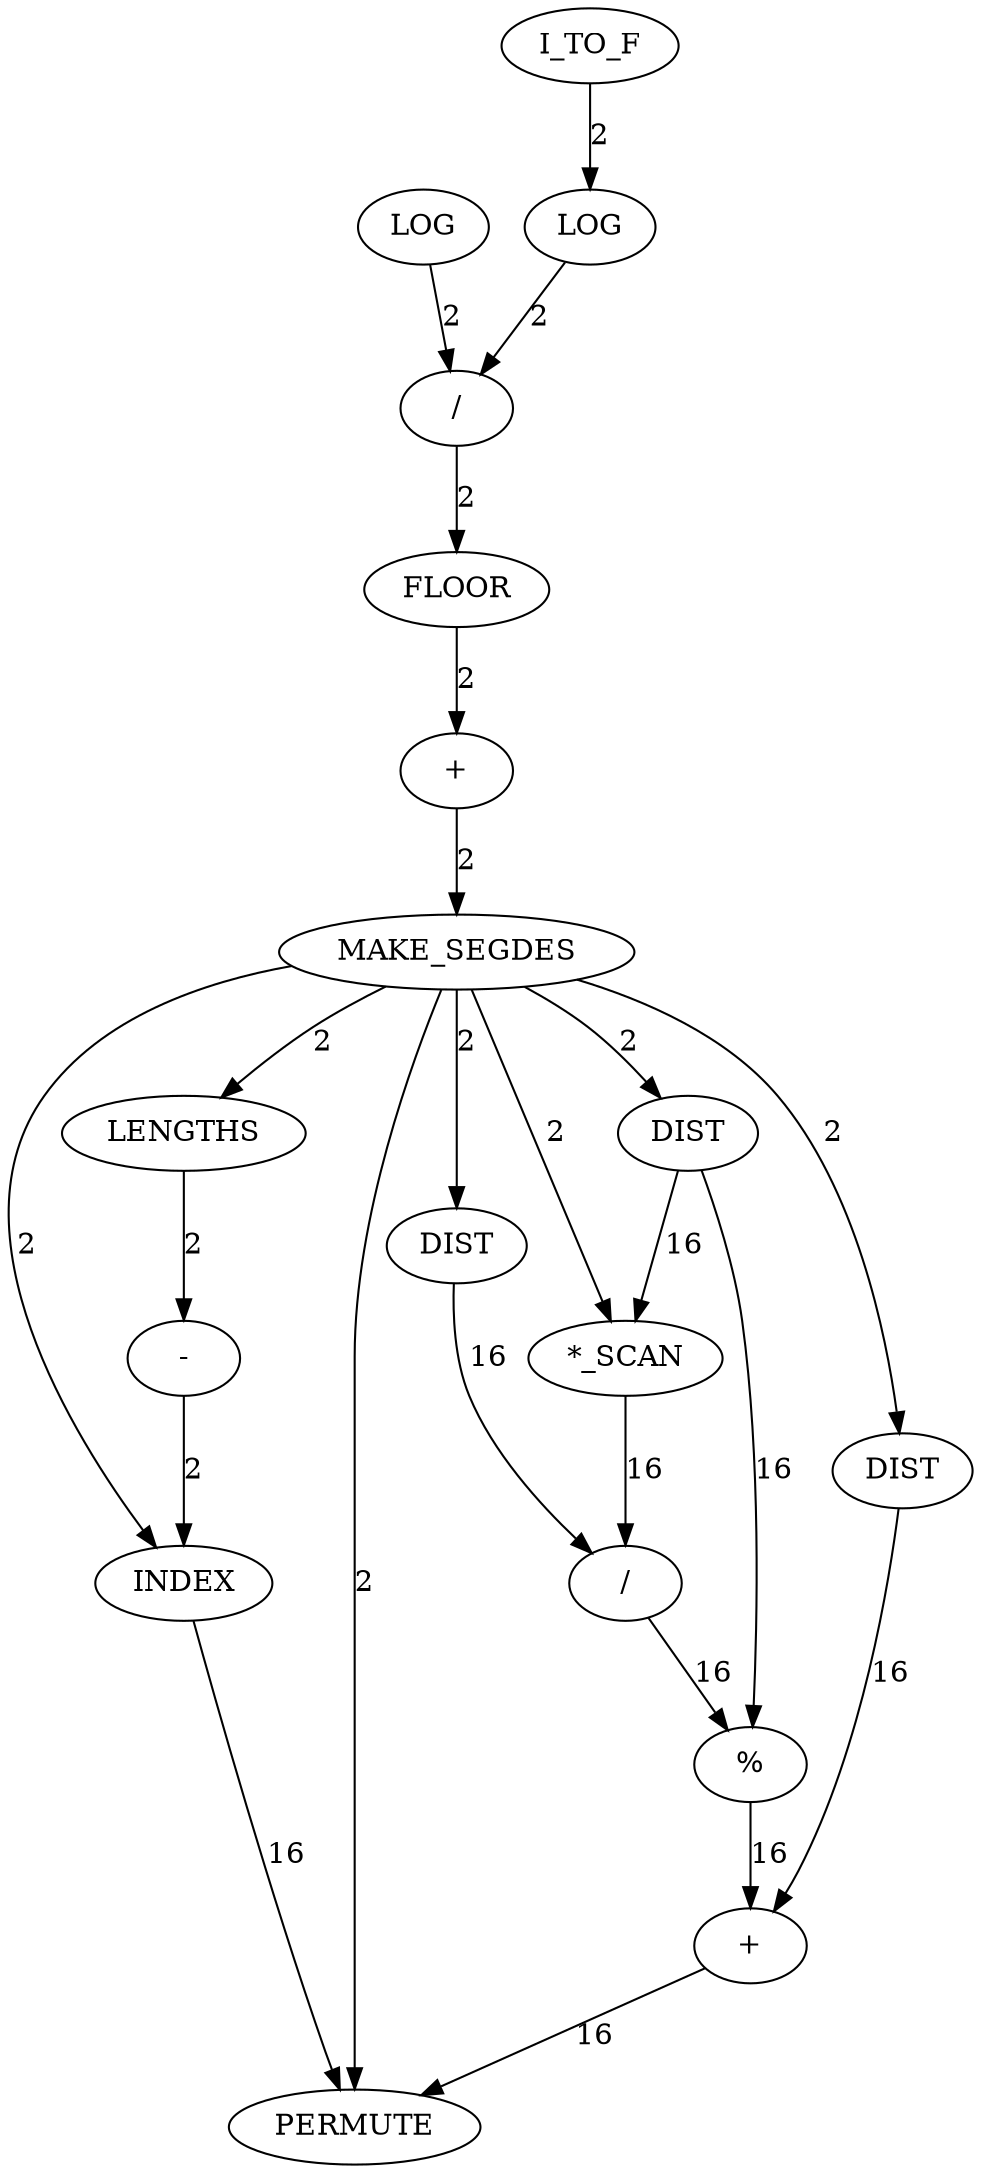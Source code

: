 digraph {
	maximal_independent_set_large_rmat_INST_3517 [label="/" cost=774]
	maximal_independent_set_large_rmat_INST_3547 [label=INDEX cost=3010]
	maximal_independent_set_large_rmat_INST_3537 [label=LENGTHS cost=86]
	maximal_independent_set_large_rmat_INST_3502 [label=DIST cost=129]
	maximal_independent_set_large_rmat_INST_3528 [label="%" cost=602]
	maximal_independent_set_large_rmat_INST_3481 [label=LOG cost=129]
	maximal_independent_set_large_rmat_INST_3489 [label=MAKE_SEGDES cost=86]
	maximal_independent_set_large_rmat_INST_3484 [label="/" cost=2752]
	maximal_independent_set_large_rmat_INST_3497 [label="*_SCAN" cost=1376]
	maximal_independent_set_large_rmat_INST_3485 [label=FLOOR cost=645]
	maximal_independent_set_large_rmat_INST_3476 [label=I_TO_F cost=559]
	maximal_independent_set_large_rmat_INST_3509 [label=DIST cost=86]
	maximal_independent_set_large_rmat_INST_3531 [label="+" cost=258]
	maximal_independent_set_large_rmat_INST_3555 [label=PERMUTE cost=1247]
	maximal_independent_set_large_rmat_INST_3539 [label="-" cost=1204]
	maximal_independent_set_large_rmat_INST_3479 [label=LOG cost=40678]
	maximal_independent_set_large_rmat_INST_3486 [label="+" cost=1849]
	maximal_independent_set_large_rmat_INST_3495 [label=DIST cost=559]
	maximal_independent_set_large_rmat_INST_3517 -> maximal_independent_set_large_rmat_INST_3528 [label=16 cost=16]
	maximal_independent_set_large_rmat_INST_3547 -> maximal_independent_set_large_rmat_INST_3555 [label=16 cost=16]
	maximal_independent_set_large_rmat_INST_3537 -> maximal_independent_set_large_rmat_INST_3539 [label=2 cost=2]
	maximal_independent_set_large_rmat_INST_3502 -> maximal_independent_set_large_rmat_INST_3517 [label=16 cost=16]
	maximal_independent_set_large_rmat_INST_3528 -> maximal_independent_set_large_rmat_INST_3531 [label=16 cost=16]
	maximal_independent_set_large_rmat_INST_3481 -> maximal_independent_set_large_rmat_INST_3484 [label=2 cost=2]
	maximal_independent_set_large_rmat_INST_3489 -> maximal_independent_set_large_rmat_INST_3495 [label=2 cost=2]
	maximal_independent_set_large_rmat_INST_3489 -> maximal_independent_set_large_rmat_INST_3497 [label=2 cost=2]
	maximal_independent_set_large_rmat_INST_3489 -> maximal_independent_set_large_rmat_INST_3502 [label=2 cost=2]
	maximal_independent_set_large_rmat_INST_3489 -> maximal_independent_set_large_rmat_INST_3509 [label=2 cost=2]
	maximal_independent_set_large_rmat_INST_3489 -> maximal_independent_set_large_rmat_INST_3537 [label=2 cost=2]
	maximal_independent_set_large_rmat_INST_3489 -> maximal_independent_set_large_rmat_INST_3547 [label=2 cost=2]
	maximal_independent_set_large_rmat_INST_3489 -> maximal_independent_set_large_rmat_INST_3555 [label=2 cost=2]
	maximal_independent_set_large_rmat_INST_3484 -> maximal_independent_set_large_rmat_INST_3485 [label=2 cost=2]
	maximal_independent_set_large_rmat_INST_3497 -> maximal_independent_set_large_rmat_INST_3517 [label=16 cost=16]
	maximal_independent_set_large_rmat_INST_3485 -> maximal_independent_set_large_rmat_INST_3486 [label=2 cost=2]
	maximal_independent_set_large_rmat_INST_3476 -> maximal_independent_set_large_rmat_INST_3479 [label=2 cost=2]
	maximal_independent_set_large_rmat_INST_3509 -> maximal_independent_set_large_rmat_INST_3531 [label=16 cost=16]
	maximal_independent_set_large_rmat_INST_3531 -> maximal_independent_set_large_rmat_INST_3555 [label=16 cost=16]
	maximal_independent_set_large_rmat_INST_3539 -> maximal_independent_set_large_rmat_INST_3547 [label=2 cost=2]
	maximal_independent_set_large_rmat_INST_3479 -> maximal_independent_set_large_rmat_INST_3484 [label=2 cost=2]
	maximal_independent_set_large_rmat_INST_3486 -> maximal_independent_set_large_rmat_INST_3489 [label=2 cost=2]
	maximal_independent_set_large_rmat_INST_3495 -> maximal_independent_set_large_rmat_INST_3497 [label=16 cost=16]
	maximal_independent_set_large_rmat_INST_3495 -> maximal_independent_set_large_rmat_INST_3528 [label=16 cost=16]
}

